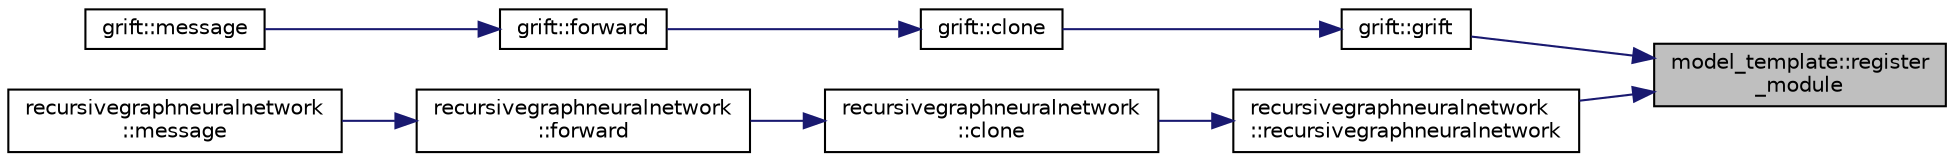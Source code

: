 digraph "model_template::register_module"
{
 // INTERACTIVE_SVG=YES
 // LATEX_PDF_SIZE
  edge [fontname="Helvetica",fontsize="10",labelfontname="Helvetica",labelfontsize="10"];
  node [fontname="Helvetica",fontsize="10",shape=record];
  rankdir="RL";
  Node1 [label="model_template::register\l_module",height=0.2,width=0.4,color="black", fillcolor="grey75", style="filled", fontcolor="black",tooltip="Registers a PyTorch sequential module with the model."];
  Node1 -> Node2 [dir="back",color="midnightblue",fontsize="10",style="solid",fontname="Helvetica"];
  Node2 [label="grift::grift",height=0.2,width=0.4,color="black", fillcolor="white", style="filled",URL="$classgrift.html#a8c3babc97f67eedd8105da8e245bdcef",tooltip=" "];
  Node2 -> Node3 [dir="back",color="midnightblue",fontsize="10",style="solid",fontname="Helvetica"];
  Node3 [label="grift::clone",height=0.2,width=0.4,color="black", fillcolor="white", style="filled",URL="$classgrift.html#aaa79c30c964e2edac2d6d49f2f95b9a3",tooltip="Creates a clone of the model template."];
  Node3 -> Node4 [dir="back",color="midnightblue",fontsize="10",style="solid",fontname="Helvetica"];
  Node4 [label="grift::forward",height=0.2,width=0.4,color="black", fillcolor="white", style="filled",URL="$classgrift.html#a72f7575fbd1d744d4f9053e5b8b7ee38",tooltip="Virtual forward pass method for a single graph."];
  Node4 -> Node5 [dir="back",color="midnightblue",fontsize="10",style="solid",fontname="Helvetica"];
  Node5 [label="grift::message",height=0.2,width=0.4,color="black", fillcolor="white", style="filled",URL="$classgrift.html#ad610edcd0cab14b57197a846ab8a8caf",tooltip=" "];
  Node1 -> Node6 [dir="back",color="midnightblue",fontsize="10",style="solid",fontname="Helvetica"];
  Node6 [label="recursivegraphneuralnetwork\l::recursivegraphneuralnetwork",height=0.2,width=0.4,color="black", fillcolor="white", style="filled",URL="$classrecursivegraphneuralnetwork.html#aa3a248bd7e709fbd082389be9a37c57c",tooltip=" "];
  Node6 -> Node7 [dir="back",color="midnightblue",fontsize="10",style="solid",fontname="Helvetica"];
  Node7 [label="recursivegraphneuralnetwork\l::clone",height=0.2,width=0.4,color="black", fillcolor="white", style="filled",URL="$classrecursivegraphneuralnetwork.html#ab814577681dd9fcc979ebe9b8cdfe0f6",tooltip="Creates a clone of the model template."];
  Node7 -> Node8 [dir="back",color="midnightblue",fontsize="10",style="solid",fontname="Helvetica"];
  Node8 [label="recursivegraphneuralnetwork\l::forward",height=0.2,width=0.4,color="black", fillcolor="white", style="filled",URL="$classrecursivegraphneuralnetwork.html#a4b09bc8de8d9ecd0b4ff1ffa94deea98",tooltip="Virtual forward pass method for a single graph."];
  Node8 -> Node9 [dir="back",color="midnightblue",fontsize="10",style="solid",fontname="Helvetica"];
  Node9 [label="recursivegraphneuralnetwork\l::message",height=0.2,width=0.4,color="black", fillcolor="white", style="filled",URL="$classrecursivegraphneuralnetwork.html#a7c83216c5899b14dcc03ccf368209ee1",tooltip=" "];
}
